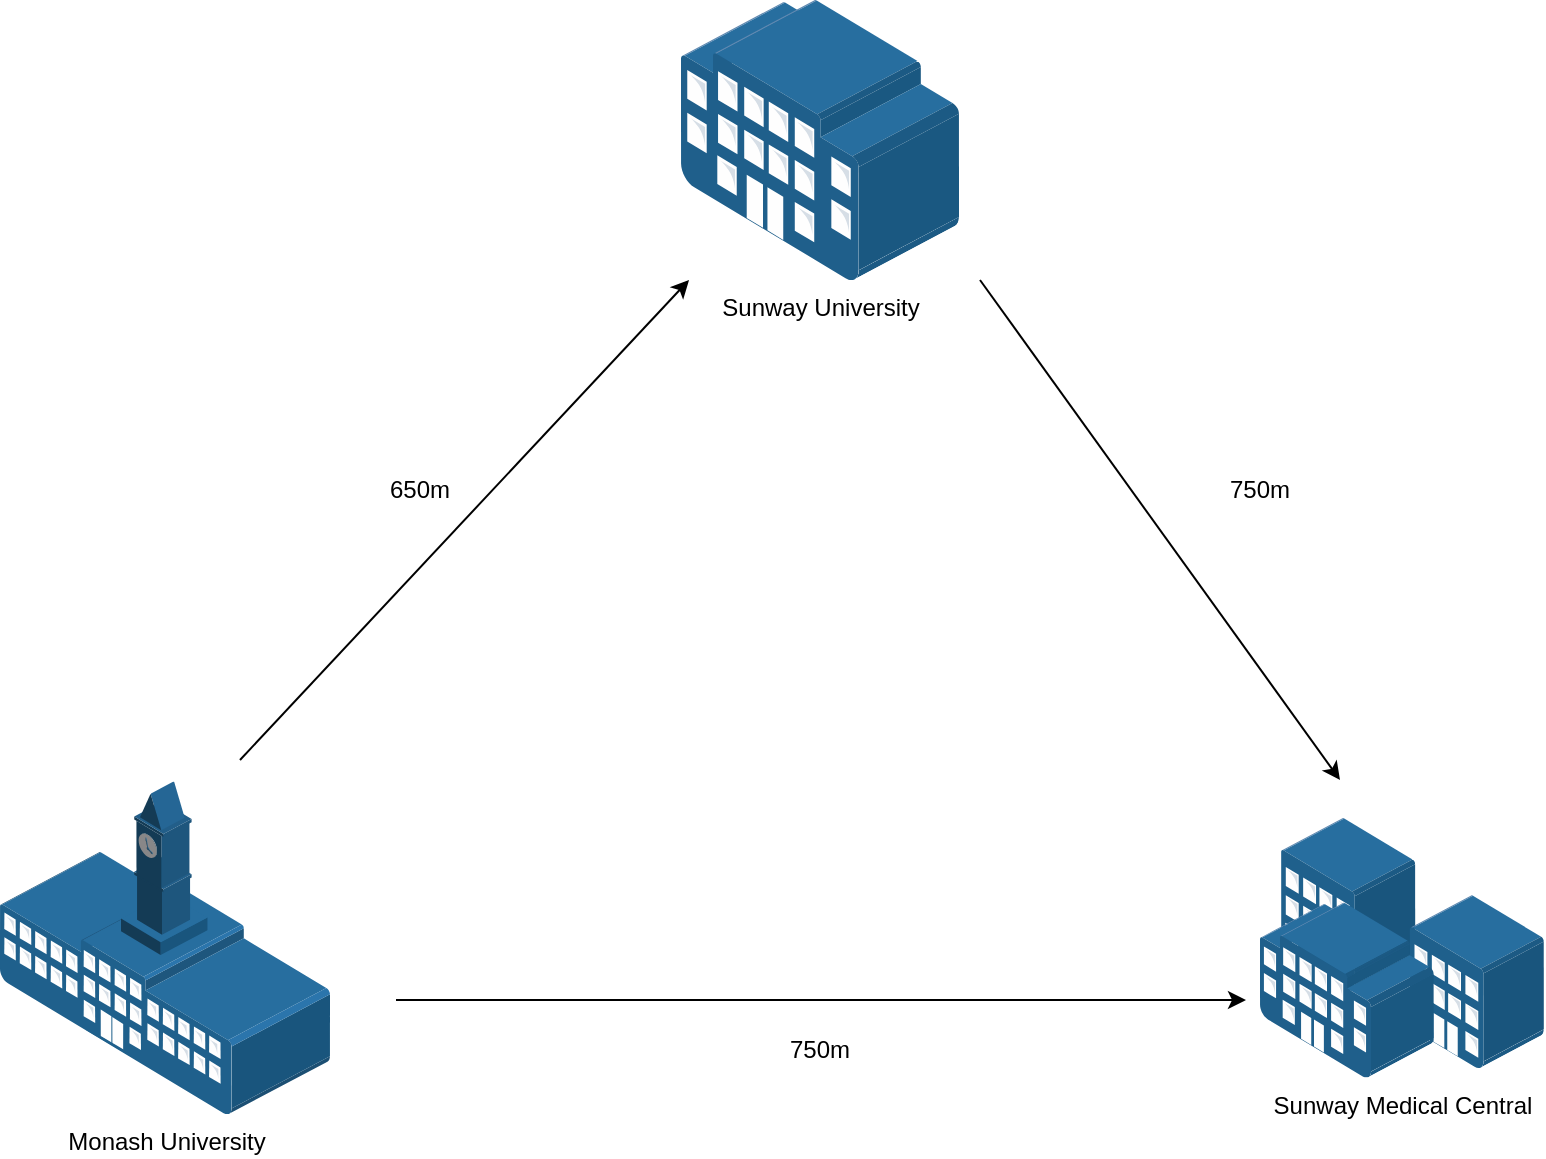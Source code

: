 <mxfile version="20.3.7" type="github">
  <diagram name="Page-1" id="80d4a630-b321-0f5e-ff81-c5a36ef4752d">
    <mxGraphModel dx="1678" dy="942" grid="1" gridSize="10" guides="1" tooltips="1" connect="1" arrows="1" fold="1" page="1" pageScale="1" pageWidth="1100" pageHeight="850" background="none" math="0" shadow="0">
      <root>
        <mxCell id="0" />
        <mxCell id="1" parent="0" />
        <mxCell id="8_gQvbuOxsxqIe7lggPF-1" value="Sunway University" style="points=[];aspect=fixed;html=1;align=center;shadow=0;dashed=0;image;image=img/lib/allied_telesis/buildings/Large_Building.svg;" vertex="1" parent="1">
          <mxGeometry x="480" y="130" width="140" height="140" as="geometry" />
        </mxCell>
        <mxCell id="8_gQvbuOxsxqIe7lggPF-2" value="Sunway Medical Central&lt;br&gt;" style="points=[];aspect=fixed;html=1;align=center;shadow=0;dashed=0;image;image=img/lib/allied_telesis/buildings/Building_Cluster.svg;" vertex="1" parent="1">
          <mxGeometry x="770" y="538.9" width="141.95" height="130" as="geometry" />
        </mxCell>
        <mxCell id="8_gQvbuOxsxqIe7lggPF-3" value="Monash University" style="points=[];aspect=fixed;html=1;align=center;shadow=0;dashed=0;image;image=img/lib/allied_telesis/buildings/School_Building.svg;" vertex="1" parent="1">
          <mxGeometry x="140" y="520.5" width="165" height="166.8" as="geometry" />
        </mxCell>
        <mxCell id="8_gQvbuOxsxqIe7lggPF-5" value="" style="edgeStyle=none;orthogonalLoop=1;jettySize=auto;html=1;rounded=0;" edge="1" parent="1" target="8_gQvbuOxsxqIe7lggPF-1">
          <mxGeometry width="80" relative="1" as="geometry">
            <mxPoint x="260" y="510" as="sourcePoint" />
            <mxPoint x="650" y="550" as="targetPoint" />
            <Array as="points" />
          </mxGeometry>
        </mxCell>
        <mxCell id="8_gQvbuOxsxqIe7lggPF-8" value="650m" style="text;html=1;strokeColor=none;fillColor=none;align=center;verticalAlign=middle;whiteSpace=wrap;rounded=0;" vertex="1" parent="1">
          <mxGeometry x="320" y="360" width="60" height="30" as="geometry" />
        </mxCell>
        <mxCell id="8_gQvbuOxsxqIe7lggPF-9" value="" style="edgeStyle=none;orthogonalLoop=1;jettySize=auto;html=1;rounded=0;" edge="1" parent="1">
          <mxGeometry width="80" relative="1" as="geometry">
            <mxPoint x="630" y="270" as="sourcePoint" />
            <mxPoint x="810" y="520" as="targetPoint" />
            <Array as="points" />
          </mxGeometry>
        </mxCell>
        <mxCell id="8_gQvbuOxsxqIe7lggPF-10" value="750m" style="text;html=1;strokeColor=none;fillColor=none;align=center;verticalAlign=middle;whiteSpace=wrap;rounded=0;" vertex="1" parent="1">
          <mxGeometry x="740" y="360" width="60" height="30" as="geometry" />
        </mxCell>
        <mxCell id="8_gQvbuOxsxqIe7lggPF-11" value="" style="edgeStyle=none;orthogonalLoop=1;jettySize=auto;html=1;rounded=0;" edge="1" parent="1">
          <mxGeometry width="80" relative="1" as="geometry">
            <mxPoint x="338" y="630" as="sourcePoint" />
            <mxPoint x="763" y="630" as="targetPoint" />
            <Array as="points" />
          </mxGeometry>
        </mxCell>
        <mxCell id="8_gQvbuOxsxqIe7lggPF-12" value="750m" style="text;html=1;strokeColor=none;fillColor=none;align=center;verticalAlign=middle;whiteSpace=wrap;rounded=0;" vertex="1" parent="1">
          <mxGeometry x="520" y="640" width="60" height="30" as="geometry" />
        </mxCell>
      </root>
    </mxGraphModel>
  </diagram>
</mxfile>
